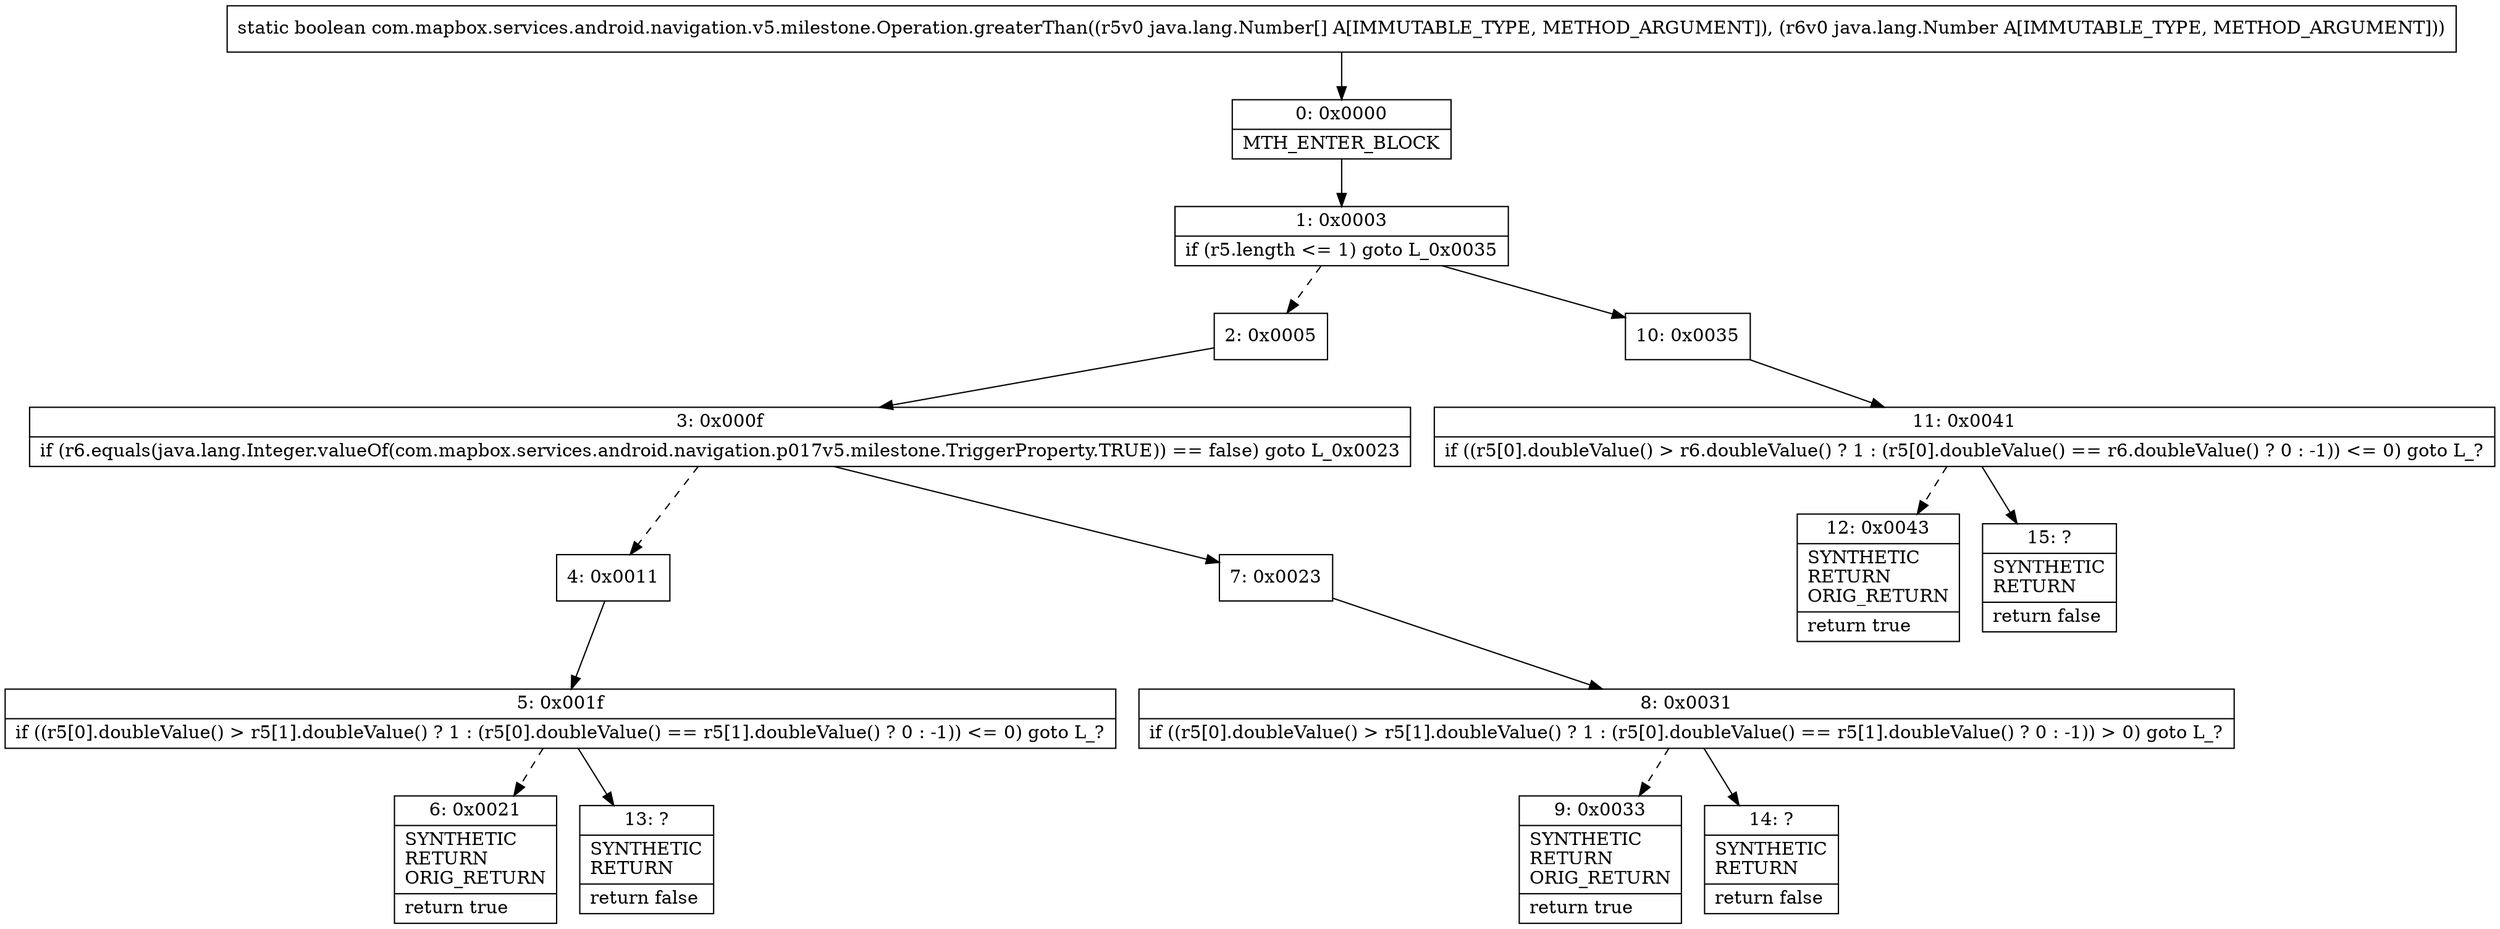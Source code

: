 digraph "CFG forcom.mapbox.services.android.navigation.v5.milestone.Operation.greaterThan([Ljava\/lang\/Number;Ljava\/lang\/Number;)Z" {
Node_0 [shape=record,label="{0\:\ 0x0000|MTH_ENTER_BLOCK\l}"];
Node_1 [shape=record,label="{1\:\ 0x0003|if (r5.length \<= 1) goto L_0x0035\l}"];
Node_2 [shape=record,label="{2\:\ 0x0005}"];
Node_3 [shape=record,label="{3\:\ 0x000f|if (r6.equals(java.lang.Integer.valueOf(com.mapbox.services.android.navigation.p017v5.milestone.TriggerProperty.TRUE)) == false) goto L_0x0023\l}"];
Node_4 [shape=record,label="{4\:\ 0x0011}"];
Node_5 [shape=record,label="{5\:\ 0x001f|if ((r5[0].doubleValue() \> r5[1].doubleValue() ? 1 : (r5[0].doubleValue() == r5[1].doubleValue() ? 0 : \-1)) \<= 0) goto L_?\l}"];
Node_6 [shape=record,label="{6\:\ 0x0021|SYNTHETIC\lRETURN\lORIG_RETURN\l|return true\l}"];
Node_7 [shape=record,label="{7\:\ 0x0023}"];
Node_8 [shape=record,label="{8\:\ 0x0031|if ((r5[0].doubleValue() \> r5[1].doubleValue() ? 1 : (r5[0].doubleValue() == r5[1].doubleValue() ? 0 : \-1)) \> 0) goto L_?\l}"];
Node_9 [shape=record,label="{9\:\ 0x0033|SYNTHETIC\lRETURN\lORIG_RETURN\l|return true\l}"];
Node_10 [shape=record,label="{10\:\ 0x0035}"];
Node_11 [shape=record,label="{11\:\ 0x0041|if ((r5[0].doubleValue() \> r6.doubleValue() ? 1 : (r5[0].doubleValue() == r6.doubleValue() ? 0 : \-1)) \<= 0) goto L_?\l}"];
Node_12 [shape=record,label="{12\:\ 0x0043|SYNTHETIC\lRETURN\lORIG_RETURN\l|return true\l}"];
Node_13 [shape=record,label="{13\:\ ?|SYNTHETIC\lRETURN\l|return false\l}"];
Node_14 [shape=record,label="{14\:\ ?|SYNTHETIC\lRETURN\l|return false\l}"];
Node_15 [shape=record,label="{15\:\ ?|SYNTHETIC\lRETURN\l|return false\l}"];
MethodNode[shape=record,label="{static boolean com.mapbox.services.android.navigation.v5.milestone.Operation.greaterThan((r5v0 java.lang.Number[] A[IMMUTABLE_TYPE, METHOD_ARGUMENT]), (r6v0 java.lang.Number A[IMMUTABLE_TYPE, METHOD_ARGUMENT])) }"];
MethodNode -> Node_0;
Node_0 -> Node_1;
Node_1 -> Node_2[style=dashed];
Node_1 -> Node_10;
Node_2 -> Node_3;
Node_3 -> Node_4[style=dashed];
Node_3 -> Node_7;
Node_4 -> Node_5;
Node_5 -> Node_6[style=dashed];
Node_5 -> Node_13;
Node_7 -> Node_8;
Node_8 -> Node_9[style=dashed];
Node_8 -> Node_14;
Node_10 -> Node_11;
Node_11 -> Node_12[style=dashed];
Node_11 -> Node_15;
}

